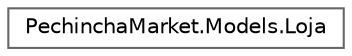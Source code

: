 digraph "Graphical Class Hierarchy"
{
 // LATEX_PDF_SIZE
  bgcolor="transparent";
  edge [fontname=Helvetica,fontsize=10,labelfontname=Helvetica,labelfontsize=10];
  node [fontname=Helvetica,fontsize=10,shape=box,height=0.2,width=0.4];
  rankdir="LR";
  Node0 [id="Node000000",label="PechinchaMarket.Models.Loja",height=0.2,width=0.4,color="grey40", fillcolor="white", style="filled",URL="$class_pechincha_market_1_1_models_1_1_loja.html",tooltip="Loja de um comerciante."];
}
